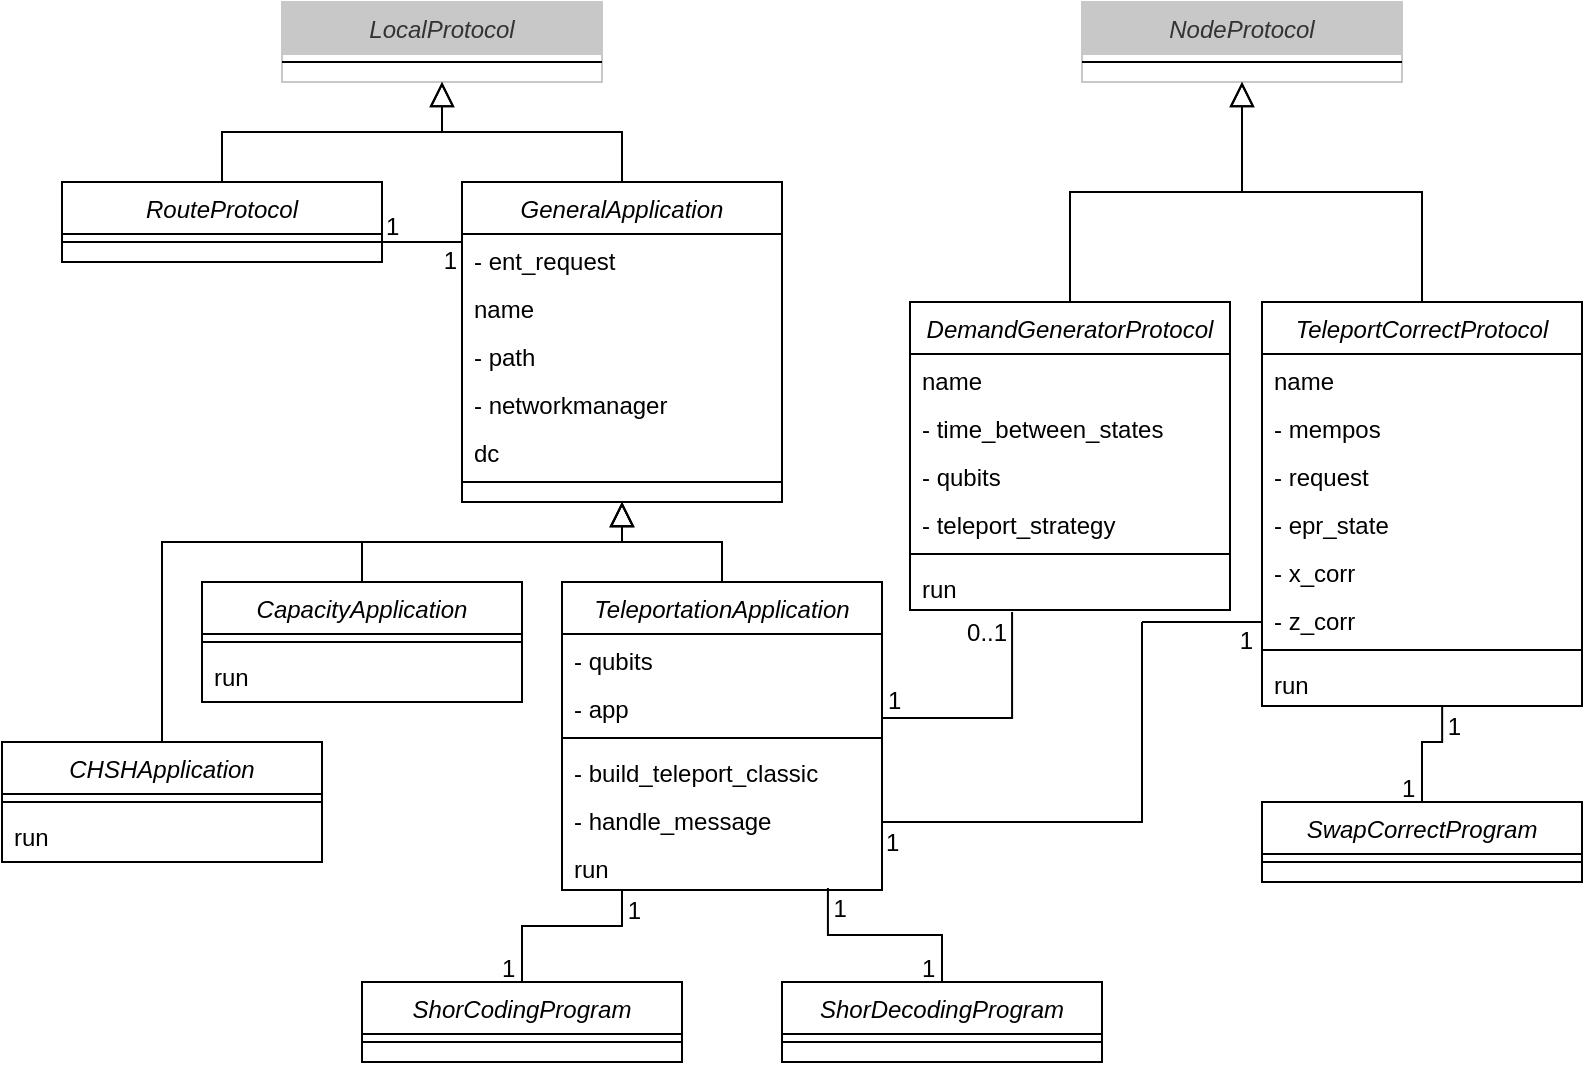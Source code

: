<mxfile version="24.4.13" type="device">
  <diagram name="Página-1" id="HbB6mnqTpif25i7O_cQj">
    <mxGraphModel dx="1781" dy="1196" grid="1" gridSize="10" guides="1" tooltips="1" connect="1" arrows="1" fold="1" page="1" pageScale="1" pageWidth="827" pageHeight="583" math="0" shadow="0">
      <root>
        <mxCell id="0" />
        <mxCell id="1" parent="0" />
        <mxCell id="J5xnonyXM6tNNpYRhEmW-1" value="LocalProtocol" style="swimlane;fontStyle=2;align=center;verticalAlign=top;childLayout=stackLayout;horizontal=1;startSize=26;horizontalStack=0;resizeParent=1;resizeLast=0;collapsible=1;marginBottom=0;rounded=0;shadow=0;strokeWidth=1;fillColor=#c8c8c8;fontColor=#333333;strokeColor=#c8c8c8;" parent="1" vertex="1">
          <mxGeometry x="100" y="-160" width="160" height="40" as="geometry">
            <mxRectangle x="230" y="140" width="160" height="26" as="alternateBounds" />
          </mxGeometry>
        </mxCell>
        <mxCell id="J5xnonyXM6tNNpYRhEmW-2" value="" style="line;html=1;strokeWidth=1;align=left;verticalAlign=middle;spacingTop=-1;spacingLeft=3;spacingRight=3;rotatable=0;labelPosition=right;points=[];portConstraint=eastwest;" parent="J5xnonyXM6tNNpYRhEmW-1" vertex="1">
          <mxGeometry y="26" width="160" height="8" as="geometry" />
        </mxCell>
        <mxCell id="J5xnonyXM6tNNpYRhEmW-3" value="GeneralApplication" style="swimlane;fontStyle=2;align=center;verticalAlign=top;childLayout=stackLayout;horizontal=1;startSize=26;horizontalStack=0;resizeParent=1;resizeLast=0;collapsible=1;marginBottom=0;rounded=0;shadow=0;strokeWidth=1;" parent="1" vertex="1">
          <mxGeometry x="190" y="-70" width="160" height="160" as="geometry">
            <mxRectangle x="230" y="140" width="160" height="26" as="alternateBounds" />
          </mxGeometry>
        </mxCell>
        <mxCell id="J5xnonyXM6tNNpYRhEmW-6" value="- ent_request" style="text;align=left;verticalAlign=top;spacingLeft=4;spacingRight=4;overflow=hidden;rotatable=0;points=[[0,0.5],[1,0.5]];portConstraint=eastwest;" parent="J5xnonyXM6tNNpYRhEmW-3" vertex="1">
          <mxGeometry y="26" width="160" height="24" as="geometry" />
        </mxCell>
        <mxCell id="J5xnonyXM6tNNpYRhEmW-7" value="name" style="text;align=left;verticalAlign=top;spacingLeft=4;spacingRight=4;overflow=hidden;rotatable=0;points=[[0,0.5],[1,0.5]];portConstraint=eastwest;" parent="J5xnonyXM6tNNpYRhEmW-3" vertex="1">
          <mxGeometry y="50" width="160" height="24" as="geometry" />
        </mxCell>
        <mxCell id="J5xnonyXM6tNNpYRhEmW-8" value="- path" style="text;align=left;verticalAlign=top;spacingLeft=4;spacingRight=4;overflow=hidden;rotatable=0;points=[[0,0.5],[1,0.5]];portConstraint=eastwest;" parent="J5xnonyXM6tNNpYRhEmW-3" vertex="1">
          <mxGeometry y="74" width="160" height="24" as="geometry" />
        </mxCell>
        <mxCell id="J5xnonyXM6tNNpYRhEmW-12" value="- networkmanager" style="text;align=left;verticalAlign=top;spacingLeft=4;spacingRight=4;overflow=hidden;rotatable=0;points=[[0,0.5],[1,0.5]];portConstraint=eastwest;" parent="J5xnonyXM6tNNpYRhEmW-3" vertex="1">
          <mxGeometry y="98" width="160" height="24" as="geometry" />
        </mxCell>
        <mxCell id="J5xnonyXM6tNNpYRhEmW-13" value="dc" style="text;align=left;verticalAlign=top;spacingLeft=4;spacingRight=4;overflow=hidden;rotatable=0;points=[[0,0.5],[1,0.5]];portConstraint=eastwest;" parent="J5xnonyXM6tNNpYRhEmW-3" vertex="1">
          <mxGeometry y="122" width="160" height="24" as="geometry" />
        </mxCell>
        <mxCell id="J5xnonyXM6tNNpYRhEmW-5" value="" style="line;html=1;strokeWidth=1;align=left;verticalAlign=middle;spacingTop=-1;spacingLeft=3;spacingRight=3;rotatable=0;labelPosition=right;points=[];portConstraint=eastwest;" parent="J5xnonyXM6tNNpYRhEmW-3" vertex="1">
          <mxGeometry y="146" width="160" height="8" as="geometry" />
        </mxCell>
        <mxCell id="J5xnonyXM6tNNpYRhEmW-9" value="" style="endArrow=block;endSize=10;endFill=0;shadow=0;strokeWidth=1;rounded=0;curved=0;edgeStyle=elbowEdgeStyle;elbow=vertical;entryX=0.5;entryY=1;entryDx=0;entryDy=0;exitX=0.5;exitY=0;exitDx=0;exitDy=0;" parent="1" source="J5xnonyXM6tNNpYRhEmW-3" target="J5xnonyXM6tNNpYRhEmW-1" edge="1">
          <mxGeometry width="160" relative="1" as="geometry">
            <mxPoint x="350" y="-70" as="sourcePoint" />
            <mxPoint x="280" y="10" as="targetPoint" />
            <Array as="points" />
          </mxGeometry>
        </mxCell>
        <mxCell id="J5xnonyXM6tNNpYRhEmW-10" value="NodeProtocol" style="swimlane;fontStyle=2;align=center;verticalAlign=top;childLayout=stackLayout;horizontal=1;startSize=26;horizontalStack=0;resizeParent=1;resizeLast=0;collapsible=1;marginBottom=0;rounded=0;shadow=0;strokeWidth=1;fillColor=#c8c8c8;fontColor=#333333;strokeColor=#c8c8c8;" parent="1" vertex="1">
          <mxGeometry x="500" y="-160" width="160" height="40" as="geometry">
            <mxRectangle x="230" y="140" width="160" height="26" as="alternateBounds" />
          </mxGeometry>
        </mxCell>
        <mxCell id="J5xnonyXM6tNNpYRhEmW-11" value="" style="line;html=1;strokeWidth=1;align=left;verticalAlign=middle;spacingTop=-1;spacingLeft=3;spacingRight=3;rotatable=0;labelPosition=right;points=[];portConstraint=eastwest;" parent="J5xnonyXM6tNNpYRhEmW-10" vertex="1">
          <mxGeometry y="26" width="160" height="8" as="geometry" />
        </mxCell>
        <mxCell id="J5xnonyXM6tNNpYRhEmW-14" value="CapacityApplication" style="swimlane;fontStyle=2;align=center;verticalAlign=top;childLayout=stackLayout;horizontal=1;startSize=26;horizontalStack=0;resizeParent=1;resizeLast=0;collapsible=1;marginBottom=0;rounded=0;shadow=0;strokeWidth=1;" parent="1" vertex="1">
          <mxGeometry x="60" y="130" width="160" height="60" as="geometry">
            <mxRectangle x="230" y="140" width="160" height="26" as="alternateBounds" />
          </mxGeometry>
        </mxCell>
        <mxCell id="J5xnonyXM6tNNpYRhEmW-16" value="" style="line;html=1;strokeWidth=1;align=left;verticalAlign=middle;spacingTop=-1;spacingLeft=3;spacingRight=3;rotatable=0;labelPosition=right;points=[];portConstraint=eastwest;" parent="J5xnonyXM6tNNpYRhEmW-14" vertex="1">
          <mxGeometry y="26" width="160" height="8" as="geometry" />
        </mxCell>
        <mxCell id="J5xnonyXM6tNNpYRhEmW-19" value="run" style="text;align=left;verticalAlign=top;spacingLeft=4;spacingRight=4;overflow=hidden;rotatable=0;points=[[0,0.5],[1,0.5]];portConstraint=eastwest;" parent="J5xnonyXM6tNNpYRhEmW-14" vertex="1">
          <mxGeometry y="34" width="160" height="24" as="geometry" />
        </mxCell>
        <mxCell id="J5xnonyXM6tNNpYRhEmW-30" value="TeleportationApplication" style="swimlane;fontStyle=2;align=center;verticalAlign=top;childLayout=stackLayout;horizontal=1;startSize=26;horizontalStack=0;resizeParent=1;resizeLast=0;collapsible=1;marginBottom=0;rounded=0;shadow=0;strokeWidth=1;" parent="1" vertex="1">
          <mxGeometry x="240" y="130" width="160" height="154" as="geometry">
            <mxRectangle x="230" y="140" width="160" height="26" as="alternateBounds" />
          </mxGeometry>
        </mxCell>
        <mxCell id="J5xnonyXM6tNNpYRhEmW-33" value="- qubits" style="text;align=left;verticalAlign=top;spacingLeft=4;spacingRight=4;overflow=hidden;rotatable=0;points=[[0,0.5],[1,0.5]];portConstraint=eastwest;" parent="J5xnonyXM6tNNpYRhEmW-30" vertex="1">
          <mxGeometry y="26" width="160" height="24" as="geometry" />
        </mxCell>
        <mxCell id="J5xnonyXM6tNNpYRhEmW-34" value="- app" style="text;align=left;verticalAlign=top;spacingLeft=4;spacingRight=4;overflow=hidden;rotatable=0;points=[[0,0.5],[1,0.5]];portConstraint=eastwest;" parent="J5xnonyXM6tNNpYRhEmW-30" vertex="1">
          <mxGeometry y="50" width="160" height="24" as="geometry" />
        </mxCell>
        <mxCell id="J5xnonyXM6tNNpYRhEmW-31" value="" style="line;html=1;strokeWidth=1;align=left;verticalAlign=middle;spacingTop=-1;spacingLeft=3;spacingRight=3;rotatable=0;labelPosition=right;points=[];portConstraint=eastwest;" parent="J5xnonyXM6tNNpYRhEmW-30" vertex="1">
          <mxGeometry y="74" width="160" height="8" as="geometry" />
        </mxCell>
        <mxCell id="J5xnonyXM6tNNpYRhEmW-32" value="- build_teleport_classic" style="text;align=left;verticalAlign=top;spacingLeft=4;spacingRight=4;overflow=hidden;rotatable=0;points=[[0,0.5],[1,0.5]];portConstraint=eastwest;" parent="J5xnonyXM6tNNpYRhEmW-30" vertex="1">
          <mxGeometry y="82" width="160" height="24" as="geometry" />
        </mxCell>
        <mxCell id="J5xnonyXM6tNNpYRhEmW-36" value="- handle_message" style="text;align=left;verticalAlign=top;spacingLeft=4;spacingRight=4;overflow=hidden;rotatable=0;points=[[0,0.5],[1,0.5]];portConstraint=eastwest;" parent="J5xnonyXM6tNNpYRhEmW-30" vertex="1">
          <mxGeometry y="106" width="160" height="24" as="geometry" />
        </mxCell>
        <mxCell id="J5xnonyXM6tNNpYRhEmW-35" value="run" style="text;align=left;verticalAlign=top;spacingLeft=4;spacingRight=4;overflow=hidden;rotatable=0;points=[[0,0.5],[1,0.5]];portConstraint=eastwest;" parent="J5xnonyXM6tNNpYRhEmW-30" vertex="1">
          <mxGeometry y="130" width="160" height="24" as="geometry" />
        </mxCell>
        <mxCell id="J5xnonyXM6tNNpYRhEmW-37" value="RouteProtocol" style="swimlane;fontStyle=2;align=center;verticalAlign=top;childLayout=stackLayout;horizontal=1;startSize=26;horizontalStack=0;resizeParent=1;resizeLast=0;collapsible=1;marginBottom=0;rounded=0;shadow=0;strokeWidth=1;" parent="1" vertex="1">
          <mxGeometry x="-10" y="-70" width="160" height="40" as="geometry">
            <mxRectangle x="230" y="140" width="160" height="26" as="alternateBounds" />
          </mxGeometry>
        </mxCell>
        <mxCell id="J5xnonyXM6tNNpYRhEmW-38" value="" style="line;html=1;strokeWidth=1;align=left;verticalAlign=middle;spacingTop=-1;spacingLeft=3;spacingRight=3;rotatable=0;labelPosition=right;points=[];portConstraint=eastwest;" parent="J5xnonyXM6tNNpYRhEmW-37" vertex="1">
          <mxGeometry y="26" width="160" height="8" as="geometry" />
        </mxCell>
        <mxCell id="J5xnonyXM6tNNpYRhEmW-40" value="" style="endArrow=block;endSize=10;endFill=0;shadow=0;strokeWidth=1;rounded=0;curved=0;edgeStyle=elbowEdgeStyle;elbow=vertical;exitX=0.5;exitY=0;exitDx=0;exitDy=0;" parent="1" source="J5xnonyXM6tNNpYRhEmW-37" edge="1">
          <mxGeometry width="160" relative="1" as="geometry">
            <mxPoint x="300" y="-60" as="sourcePoint" />
            <mxPoint x="180" y="-120" as="targetPoint" />
            <Array as="points" />
          </mxGeometry>
        </mxCell>
        <mxCell id="J5xnonyXM6tNNpYRhEmW-41" value="DemandGeneratorProtocol" style="swimlane;fontStyle=2;align=center;verticalAlign=top;childLayout=stackLayout;horizontal=1;startSize=26;horizontalStack=0;resizeParent=1;resizeLast=0;collapsible=1;marginBottom=0;rounded=0;shadow=0;strokeWidth=1;" parent="1" vertex="1">
          <mxGeometry x="414" y="-10" width="160" height="154" as="geometry">
            <mxRectangle x="230" y="140" width="160" height="26" as="alternateBounds" />
          </mxGeometry>
        </mxCell>
        <mxCell id="J5xnonyXM6tNNpYRhEmW-42" value="name" style="text;align=left;verticalAlign=top;spacingLeft=4;spacingRight=4;overflow=hidden;rotatable=0;points=[[0,0.5],[1,0.5]];portConstraint=eastwest;" parent="J5xnonyXM6tNNpYRhEmW-41" vertex="1">
          <mxGeometry y="26" width="160" height="24" as="geometry" />
        </mxCell>
        <mxCell id="J5xnonyXM6tNNpYRhEmW-43" value="- time_between_states" style="text;align=left;verticalAlign=top;spacingLeft=4;spacingRight=4;overflow=hidden;rotatable=0;points=[[0,0.5],[1,0.5]];portConstraint=eastwest;" parent="J5xnonyXM6tNNpYRhEmW-41" vertex="1">
          <mxGeometry y="50" width="160" height="24" as="geometry" />
        </mxCell>
        <mxCell id="J5xnonyXM6tNNpYRhEmW-48" value="- qubits" style="text;align=left;verticalAlign=top;spacingLeft=4;spacingRight=4;overflow=hidden;rotatable=0;points=[[0,0.5],[1,0.5]];portConstraint=eastwest;" parent="J5xnonyXM6tNNpYRhEmW-41" vertex="1">
          <mxGeometry y="74" width="160" height="24" as="geometry" />
        </mxCell>
        <mxCell id="J-S8saHEDZfQEJZiDwNq-1" value="- teleport_strategy" style="text;align=left;verticalAlign=top;spacingLeft=4;spacingRight=4;overflow=hidden;rotatable=0;points=[[0,0.5],[1,0.5]];portConstraint=eastwest;" parent="J5xnonyXM6tNNpYRhEmW-41" vertex="1">
          <mxGeometry y="98" width="160" height="24" as="geometry" />
        </mxCell>
        <mxCell id="J5xnonyXM6tNNpYRhEmW-44" value="" style="line;html=1;strokeWidth=1;align=left;verticalAlign=middle;spacingTop=-1;spacingLeft=3;spacingRight=3;rotatable=0;labelPosition=right;points=[];portConstraint=eastwest;" parent="J5xnonyXM6tNNpYRhEmW-41" vertex="1">
          <mxGeometry y="122" width="160" height="8" as="geometry" />
        </mxCell>
        <mxCell id="J5xnonyXM6tNNpYRhEmW-47" value="run" style="text;align=left;verticalAlign=top;spacingLeft=4;spacingRight=4;overflow=hidden;rotatable=0;points=[[0,0.5],[1,0.5]];portConstraint=eastwest;" parent="J5xnonyXM6tNNpYRhEmW-41" vertex="1">
          <mxGeometry y="130" width="160" height="24" as="geometry" />
        </mxCell>
        <mxCell id="J5xnonyXM6tNNpYRhEmW-49" value="TeleportCorrectProtocol" style="swimlane;fontStyle=2;align=center;verticalAlign=top;childLayout=stackLayout;horizontal=1;startSize=26;horizontalStack=0;resizeParent=1;resizeLast=0;collapsible=1;marginBottom=0;rounded=0;shadow=0;strokeWidth=1;" parent="1" vertex="1">
          <mxGeometry x="590" y="-10" width="160" height="202" as="geometry">
            <mxRectangle x="230" y="140" width="160" height="26" as="alternateBounds" />
          </mxGeometry>
        </mxCell>
        <mxCell id="J5xnonyXM6tNNpYRhEmW-50" value="name" style="text;align=left;verticalAlign=top;spacingLeft=4;spacingRight=4;overflow=hidden;rotatable=0;points=[[0,0.5],[1,0.5]];portConstraint=eastwest;" parent="J5xnonyXM6tNNpYRhEmW-49" vertex="1">
          <mxGeometry y="26" width="160" height="24" as="geometry" />
        </mxCell>
        <mxCell id="J5xnonyXM6tNNpYRhEmW-51" value="- mempos" style="text;align=left;verticalAlign=top;spacingLeft=4;spacingRight=4;overflow=hidden;rotatable=0;points=[[0,0.5],[1,0.5]];portConstraint=eastwest;" parent="J5xnonyXM6tNNpYRhEmW-49" vertex="1">
          <mxGeometry y="50" width="160" height="24" as="geometry" />
        </mxCell>
        <mxCell id="J5xnonyXM6tNNpYRhEmW-52" value="- request" style="text;align=left;verticalAlign=top;spacingLeft=4;spacingRight=4;overflow=hidden;rotatable=0;points=[[0,0.5],[1,0.5]];portConstraint=eastwest;" parent="J5xnonyXM6tNNpYRhEmW-49" vertex="1">
          <mxGeometry y="74" width="160" height="24" as="geometry" />
        </mxCell>
        <mxCell id="J5xnonyXM6tNNpYRhEmW-55" value="- epr_state" style="text;align=left;verticalAlign=top;spacingLeft=4;spacingRight=4;overflow=hidden;rotatable=0;points=[[0,0.5],[1,0.5]];portConstraint=eastwest;" parent="J5xnonyXM6tNNpYRhEmW-49" vertex="1">
          <mxGeometry y="98" width="160" height="24" as="geometry" />
        </mxCell>
        <mxCell id="J5xnonyXM6tNNpYRhEmW-56" value="- x_corr" style="text;align=left;verticalAlign=top;spacingLeft=4;spacingRight=4;overflow=hidden;rotatable=0;points=[[0,0.5],[1,0.5]];portConstraint=eastwest;" parent="J5xnonyXM6tNNpYRhEmW-49" vertex="1">
          <mxGeometry y="122" width="160" height="24" as="geometry" />
        </mxCell>
        <mxCell id="J5xnonyXM6tNNpYRhEmW-57" value="- z_corr" style="text;align=left;verticalAlign=top;spacingLeft=4;spacingRight=4;overflow=hidden;rotatable=0;points=[[0,0.5],[1,0.5]];portConstraint=eastwest;" parent="J5xnonyXM6tNNpYRhEmW-49" vertex="1">
          <mxGeometry y="146" width="160" height="24" as="geometry" />
        </mxCell>
        <mxCell id="J5xnonyXM6tNNpYRhEmW-53" value="" style="line;html=1;strokeWidth=1;align=left;verticalAlign=middle;spacingTop=-1;spacingLeft=3;spacingRight=3;rotatable=0;labelPosition=right;points=[];portConstraint=eastwest;" parent="J5xnonyXM6tNNpYRhEmW-49" vertex="1">
          <mxGeometry y="170" width="160" height="8" as="geometry" />
        </mxCell>
        <mxCell id="J5xnonyXM6tNNpYRhEmW-54" value="run" style="text;align=left;verticalAlign=top;spacingLeft=4;spacingRight=4;overflow=hidden;rotatable=0;points=[[0,0.5],[1,0.5]];portConstraint=eastwest;" parent="J5xnonyXM6tNNpYRhEmW-49" vertex="1">
          <mxGeometry y="178" width="160" height="24" as="geometry" />
        </mxCell>
        <mxCell id="J5xnonyXM6tNNpYRhEmW-59" value="SwapCorrectProgram" style="swimlane;fontStyle=2;align=center;verticalAlign=top;childLayout=stackLayout;horizontal=1;startSize=26;horizontalStack=0;resizeParent=1;resizeLast=0;collapsible=1;marginBottom=0;rounded=0;shadow=0;strokeWidth=1;" parent="1" vertex="1">
          <mxGeometry x="590" y="240" width="160" height="40" as="geometry">
            <mxRectangle x="230" y="140" width="160" height="26" as="alternateBounds" />
          </mxGeometry>
        </mxCell>
        <mxCell id="J5xnonyXM6tNNpYRhEmW-60" value="" style="line;html=1;strokeWidth=1;align=left;verticalAlign=middle;spacingTop=-1;spacingLeft=3;spacingRight=3;rotatable=0;labelPosition=right;points=[];portConstraint=eastwest;" parent="J5xnonyXM6tNNpYRhEmW-59" vertex="1">
          <mxGeometry y="26" width="160" height="8" as="geometry" />
        </mxCell>
        <mxCell id="J5xnonyXM6tNNpYRhEmW-62" value="" style="endArrow=block;endSize=10;endFill=0;shadow=0;strokeWidth=1;rounded=0;curved=0;edgeStyle=elbowEdgeStyle;elbow=vertical;exitX=0.5;exitY=0;exitDx=0;exitDy=0;entryX=0.5;entryY=1;entryDx=0;entryDy=0;" parent="1" source="J5xnonyXM6tNNpYRhEmW-14" target="J5xnonyXM6tNNpYRhEmW-3" edge="1">
          <mxGeometry width="160" relative="1" as="geometry">
            <mxPoint x="100" y="-60" as="sourcePoint" />
            <mxPoint x="190" y="-110" as="targetPoint" />
            <Array as="points" />
          </mxGeometry>
        </mxCell>
        <mxCell id="J5xnonyXM6tNNpYRhEmW-63" value="" style="endArrow=block;endSize=10;endFill=0;shadow=0;strokeWidth=1;rounded=0;curved=0;edgeStyle=elbowEdgeStyle;elbow=vertical;exitX=0.5;exitY=0;exitDx=0;exitDy=0;" parent="1" source="J5xnonyXM6tNNpYRhEmW-30" edge="1">
          <mxGeometry width="160" relative="1" as="geometry">
            <mxPoint x="150" y="140" as="sourcePoint" />
            <mxPoint x="270" y="90" as="targetPoint" />
            <Array as="points" />
          </mxGeometry>
        </mxCell>
        <mxCell id="J5xnonyXM6tNNpYRhEmW-64" value="" style="endArrow=block;endSize=10;endFill=0;shadow=0;strokeWidth=1;rounded=0;curved=0;edgeStyle=elbowEdgeStyle;elbow=vertical;entryX=0.5;entryY=1;entryDx=0;entryDy=0;exitX=0.5;exitY=0;exitDx=0;exitDy=0;" parent="1" source="J5xnonyXM6tNNpYRhEmW-41" target="J5xnonyXM6tNNpYRhEmW-10" edge="1">
          <mxGeometry width="160" relative="1" as="geometry">
            <mxPoint x="280" y="-60" as="sourcePoint" />
            <mxPoint x="190" y="-110" as="targetPoint" />
            <Array as="points" />
          </mxGeometry>
        </mxCell>
        <mxCell id="J5xnonyXM6tNNpYRhEmW-65" value="" style="endArrow=block;endSize=10;endFill=0;shadow=0;strokeWidth=1;rounded=0;curved=0;edgeStyle=elbowEdgeStyle;elbow=vertical;entryX=0.5;entryY=1;entryDx=0;entryDy=0;exitX=0.5;exitY=0;exitDx=0;exitDy=0;" parent="1" source="J5xnonyXM6tNNpYRhEmW-49" target="J5xnonyXM6tNNpYRhEmW-10" edge="1">
          <mxGeometry width="160" relative="1" as="geometry">
            <mxPoint x="640" y="-45" as="sourcePoint" />
            <mxPoint x="530" y="-110" as="targetPoint" />
            <Array as="points" />
          </mxGeometry>
        </mxCell>
        <mxCell id="SsP1PJrtxPvDjDF-yOpc-1" value="" style="endArrow=none;shadow=0;strokeWidth=1;rounded=0;curved=0;endFill=0;edgeStyle=elbowEdgeStyle;elbow=vertical;exitX=1;exitY=0.25;exitDx=0;exitDy=0;entryX=0;entryY=0.5;entryDx=0;entryDy=0;" parent="1" source="J5xnonyXM6tNNpYRhEmW-37" target="J5xnonyXM6tNNpYRhEmW-7" edge="1">
          <mxGeometry x="0.5" y="41" relative="1" as="geometry">
            <mxPoint x="90" y="190" as="sourcePoint" />
            <mxPoint x="150" y="50" as="targetPoint" />
            <mxPoint x="-40" y="32" as="offset" />
            <Array as="points">
              <mxPoint x="170" y="-40" />
            </Array>
          </mxGeometry>
        </mxCell>
        <mxCell id="SsP1PJrtxPvDjDF-yOpc-2" value="1" style="resizable=0;align=left;verticalAlign=bottom;labelBackgroundColor=none;fontSize=12;" parent="SsP1PJrtxPvDjDF-yOpc-1" connectable="0" vertex="1">
          <mxGeometry x="-1" relative="1" as="geometry">
            <mxPoint y="21" as="offset" />
          </mxGeometry>
        </mxCell>
        <mxCell id="SsP1PJrtxPvDjDF-yOpc-3" value="1" style="resizable=0;align=right;verticalAlign=bottom;labelBackgroundColor=none;fontSize=12;" parent="SsP1PJrtxPvDjDF-yOpc-1" connectable="0" vertex="1">
          <mxGeometry x="1" relative="1" as="geometry">
            <mxPoint x="-1" y="-14" as="offset" />
          </mxGeometry>
        </mxCell>
        <mxCell id="SsP1PJrtxPvDjDF-yOpc-4" value="" style="endArrow=none;shadow=0;strokeWidth=1;rounded=0;curved=0;endFill=0;edgeStyle=elbowEdgeStyle;elbow=vertical;exitX=1;exitY=0.5;exitDx=0;exitDy=0;entryX=0.319;entryY=1.042;entryDx=0;entryDy=0;entryPerimeter=0;" parent="1" source="J5xnonyXM6tNNpYRhEmW-33" target="J5xnonyXM6tNNpYRhEmW-47" edge="1">
          <mxGeometry x="0.5" y="41" relative="1" as="geometry">
            <mxPoint x="450" y="178" as="sourcePoint" />
            <mxPoint x="490" y="230" as="targetPoint" />
            <mxPoint x="-40" y="32" as="offset" />
            <Array as="points">
              <mxPoint x="470" y="198" />
            </Array>
          </mxGeometry>
        </mxCell>
        <mxCell id="SsP1PJrtxPvDjDF-yOpc-5" value="1" style="resizable=0;align=left;verticalAlign=bottom;labelBackgroundColor=none;fontSize=12;" parent="SsP1PJrtxPvDjDF-yOpc-4" connectable="0" vertex="1">
          <mxGeometry x="-1" relative="1" as="geometry">
            <mxPoint x="1" y="30" as="offset" />
          </mxGeometry>
        </mxCell>
        <mxCell id="SsP1PJrtxPvDjDF-yOpc-6" value="0..1" style="resizable=0;align=right;verticalAlign=bottom;labelBackgroundColor=none;fontSize=12;" parent="SsP1PJrtxPvDjDF-yOpc-4" connectable="0" vertex="1">
          <mxGeometry x="1" relative="1" as="geometry">
            <mxPoint x="-1" y="19" as="offset" />
          </mxGeometry>
        </mxCell>
        <mxCell id="SsP1PJrtxPvDjDF-yOpc-7" value="" style="endArrow=none;shadow=0;strokeWidth=1;rounded=0;curved=0;endFill=0;edgeStyle=elbowEdgeStyle;elbow=vertical;exitX=1;exitY=0.5;exitDx=0;exitDy=0;" parent="1" source="J5xnonyXM6tNNpYRhEmW-36" edge="1">
          <mxGeometry x="0.5" y="41" relative="1" as="geometry">
            <mxPoint x="410" y="178" as="sourcePoint" />
            <mxPoint x="530" y="150" as="targetPoint" />
            <mxPoint x="-40" y="32" as="offset" />
            <Array as="points">
              <mxPoint x="470" y="250" />
            </Array>
          </mxGeometry>
        </mxCell>
        <mxCell id="SsP1PJrtxPvDjDF-yOpc-8" value="1" style="resizable=0;align=left;verticalAlign=bottom;labelBackgroundColor=none;fontSize=12;" parent="SsP1PJrtxPvDjDF-yOpc-7" connectable="0" vertex="1">
          <mxGeometry x="-1" relative="1" as="geometry">
            <mxPoint y="21" as="offset" />
          </mxGeometry>
        </mxCell>
        <mxCell id="SsP1PJrtxPvDjDF-yOpc-9" value="1" style="resizable=0;align=right;verticalAlign=bottom;labelBackgroundColor=none;fontSize=12;" parent="SsP1PJrtxPvDjDF-yOpc-7" connectable="0" vertex="1">
          <mxGeometry x="1" relative="1" as="geometry">
            <mxPoint x="57" y="18" as="offset" />
          </mxGeometry>
        </mxCell>
        <mxCell id="SsP1PJrtxPvDjDF-yOpc-10" value="" style="endArrow=none;html=1;rounded=0;" parent="1" edge="1">
          <mxGeometry width="50" height="50" relative="1" as="geometry">
            <mxPoint x="530" y="150" as="sourcePoint" />
            <mxPoint x="590" y="150" as="targetPoint" />
          </mxGeometry>
        </mxCell>
        <mxCell id="SsP1PJrtxPvDjDF-yOpc-11" value="" style="endArrow=none;shadow=0;strokeWidth=1;rounded=0;curved=0;endFill=0;edgeStyle=elbowEdgeStyle;elbow=vertical;exitX=0.5;exitY=0;exitDx=0;exitDy=0;entryX=0.563;entryY=1;entryDx=0;entryDy=0;entryPerimeter=0;" parent="1" source="J5xnonyXM6tNNpYRhEmW-59" target="J5xnonyXM6tNNpYRhEmW-54" edge="1">
          <mxGeometry x="0.5" y="41" relative="1" as="geometry">
            <mxPoint x="410" y="178" as="sourcePoint" />
            <mxPoint x="475" y="131" as="targetPoint" />
            <mxPoint x="-40" y="32" as="offset" />
            <Array as="points">
              <mxPoint x="660" y="210" />
            </Array>
          </mxGeometry>
        </mxCell>
        <mxCell id="SsP1PJrtxPvDjDF-yOpc-12" value="1" style="resizable=0;align=left;verticalAlign=bottom;labelBackgroundColor=none;fontSize=12;" parent="SsP1PJrtxPvDjDF-yOpc-11" connectable="0" vertex="1">
          <mxGeometry x="-1" relative="1" as="geometry">
            <mxPoint x="-12" y="2" as="offset" />
          </mxGeometry>
        </mxCell>
        <mxCell id="SsP1PJrtxPvDjDF-yOpc-13" value="1" style="resizable=0;align=right;verticalAlign=bottom;labelBackgroundColor=none;fontSize=12;" parent="SsP1PJrtxPvDjDF-yOpc-11" connectable="0" vertex="1">
          <mxGeometry x="1" relative="1" as="geometry">
            <mxPoint x="11" y="19" as="offset" />
          </mxGeometry>
        </mxCell>
        <mxCell id="V4GqiwWb7EpTXWPADFyZ-1" value="CHSHApplication" style="swimlane;fontStyle=2;align=center;verticalAlign=top;childLayout=stackLayout;horizontal=1;startSize=26;horizontalStack=0;resizeParent=1;resizeLast=0;collapsible=1;marginBottom=0;rounded=0;shadow=0;strokeWidth=1;" parent="1" vertex="1">
          <mxGeometry x="-40" y="210" width="160" height="60" as="geometry">
            <mxRectangle x="230" y="140" width="160" height="26" as="alternateBounds" />
          </mxGeometry>
        </mxCell>
        <mxCell id="V4GqiwWb7EpTXWPADFyZ-2" value="" style="line;html=1;strokeWidth=1;align=left;verticalAlign=middle;spacingTop=-1;spacingLeft=3;spacingRight=3;rotatable=0;labelPosition=right;points=[];portConstraint=eastwest;" parent="V4GqiwWb7EpTXWPADFyZ-1" vertex="1">
          <mxGeometry y="26" width="160" height="8" as="geometry" />
        </mxCell>
        <mxCell id="V4GqiwWb7EpTXWPADFyZ-3" value="run" style="text;align=left;verticalAlign=top;spacingLeft=4;spacingRight=4;overflow=hidden;rotatable=0;points=[[0,0.5],[1,0.5]];portConstraint=eastwest;" parent="V4GqiwWb7EpTXWPADFyZ-1" vertex="1">
          <mxGeometry y="34" width="160" height="24" as="geometry" />
        </mxCell>
        <mxCell id="V4GqiwWb7EpTXWPADFyZ-4" value="" style="endArrow=block;endSize=10;endFill=0;shadow=0;strokeWidth=1;rounded=0;curved=0;edgeStyle=elbowEdgeStyle;elbow=vertical;exitX=0.5;exitY=0;exitDx=0;exitDy=0;entryX=0.5;entryY=1;entryDx=0;entryDy=0;" parent="1" source="V4GqiwWb7EpTXWPADFyZ-1" target="J5xnonyXM6tNNpYRhEmW-3" edge="1">
          <mxGeometry width="160" relative="1" as="geometry">
            <mxPoint x="150" y="140" as="sourcePoint" />
            <mxPoint x="280" y="100" as="targetPoint" />
            <Array as="points">
              <mxPoint x="150" y="110" />
            </Array>
          </mxGeometry>
        </mxCell>
        <mxCell id="kVvnJ-kqGEG7dnFi3YwF-1" value="ShorCodingProgram" style="swimlane;fontStyle=2;align=center;verticalAlign=top;childLayout=stackLayout;horizontal=1;startSize=26;horizontalStack=0;resizeParent=1;resizeLast=0;collapsible=1;marginBottom=0;rounded=0;shadow=0;strokeWidth=1;" vertex="1" parent="1">
          <mxGeometry x="140" y="330" width="160" height="40" as="geometry">
            <mxRectangle x="230" y="140" width="160" height="26" as="alternateBounds" />
          </mxGeometry>
        </mxCell>
        <mxCell id="kVvnJ-kqGEG7dnFi3YwF-2" value="" style="line;html=1;strokeWidth=1;align=left;verticalAlign=middle;spacingTop=-1;spacingLeft=3;spacingRight=3;rotatable=0;labelPosition=right;points=[];portConstraint=eastwest;" vertex="1" parent="kVvnJ-kqGEG7dnFi3YwF-1">
          <mxGeometry y="26" width="160" height="8" as="geometry" />
        </mxCell>
        <mxCell id="kVvnJ-kqGEG7dnFi3YwF-3" value="ShorDecodingProgram" style="swimlane;fontStyle=2;align=center;verticalAlign=top;childLayout=stackLayout;horizontal=1;startSize=26;horizontalStack=0;resizeParent=1;resizeLast=0;collapsible=1;marginBottom=0;rounded=0;shadow=0;strokeWidth=1;" vertex="1" parent="1">
          <mxGeometry x="350" y="330" width="160" height="40" as="geometry">
            <mxRectangle x="230" y="140" width="160" height="26" as="alternateBounds" />
          </mxGeometry>
        </mxCell>
        <mxCell id="kVvnJ-kqGEG7dnFi3YwF-4" value="" style="line;html=1;strokeWidth=1;align=left;verticalAlign=middle;spacingTop=-1;spacingLeft=3;spacingRight=3;rotatable=0;labelPosition=right;points=[];portConstraint=eastwest;" vertex="1" parent="kVvnJ-kqGEG7dnFi3YwF-3">
          <mxGeometry y="26" width="160" height="8" as="geometry" />
        </mxCell>
        <mxCell id="kVvnJ-kqGEG7dnFi3YwF-5" value="" style="endArrow=none;shadow=0;strokeWidth=1;rounded=0;curved=0;endFill=0;edgeStyle=elbowEdgeStyle;elbow=vertical;exitX=0.5;exitY=0;exitDx=0;exitDy=0;entryX=0.563;entryY=1;entryDx=0;entryDy=0;entryPerimeter=0;" edge="1" parent="1" source="kVvnJ-kqGEG7dnFi3YwF-1">
          <mxGeometry x="0.5" y="41" relative="1" as="geometry">
            <mxPoint x="260" y="332" as="sourcePoint" />
            <mxPoint x="270" y="284" as="targetPoint" />
            <mxPoint x="-40" y="32" as="offset" />
            <Array as="points">
              <mxPoint x="250" y="302" />
            </Array>
          </mxGeometry>
        </mxCell>
        <mxCell id="kVvnJ-kqGEG7dnFi3YwF-6" value="1" style="resizable=0;align=left;verticalAlign=bottom;labelBackgroundColor=none;fontSize=12;" connectable="0" vertex="1" parent="kVvnJ-kqGEG7dnFi3YwF-5">
          <mxGeometry x="-1" relative="1" as="geometry">
            <mxPoint x="-12" y="2" as="offset" />
          </mxGeometry>
        </mxCell>
        <mxCell id="kVvnJ-kqGEG7dnFi3YwF-7" value="1" style="resizable=0;align=right;verticalAlign=bottom;labelBackgroundColor=none;fontSize=12;" connectable="0" vertex="1" parent="kVvnJ-kqGEG7dnFi3YwF-5">
          <mxGeometry x="1" relative="1" as="geometry">
            <mxPoint x="11" y="19" as="offset" />
          </mxGeometry>
        </mxCell>
        <mxCell id="kVvnJ-kqGEG7dnFi3YwF-8" value="" style="endArrow=none;shadow=0;strokeWidth=1;rounded=0;curved=0;endFill=0;edgeStyle=elbowEdgeStyle;elbow=vertical;exitX=0.5;exitY=0;exitDx=0;exitDy=0;entryX=0.831;entryY=0.958;entryDx=0;entryDy=0;entryPerimeter=0;" edge="1" parent="1" source="kVvnJ-kqGEG7dnFi3YwF-3" target="J5xnonyXM6tNNpYRhEmW-35">
          <mxGeometry x="0.5" y="41" relative="1" as="geometry">
            <mxPoint x="430" y="318" as="sourcePoint" />
            <mxPoint x="349" y="282" as="targetPoint" />
            <mxPoint x="-40" y="32" as="offset" />
            <Array as="points" />
          </mxGeometry>
        </mxCell>
        <mxCell id="kVvnJ-kqGEG7dnFi3YwF-9" value="1" style="resizable=0;align=left;verticalAlign=bottom;labelBackgroundColor=none;fontSize=12;" connectable="0" vertex="1" parent="kVvnJ-kqGEG7dnFi3YwF-8">
          <mxGeometry x="-1" relative="1" as="geometry">
            <mxPoint x="-12" y="2" as="offset" />
          </mxGeometry>
        </mxCell>
        <mxCell id="kVvnJ-kqGEG7dnFi3YwF-10" value="1" style="resizable=0;align=right;verticalAlign=bottom;labelBackgroundColor=none;fontSize=12;" connectable="0" vertex="1" parent="kVvnJ-kqGEG7dnFi3YwF-8">
          <mxGeometry x="1" relative="1" as="geometry">
            <mxPoint x="11" y="19" as="offset" />
          </mxGeometry>
        </mxCell>
      </root>
    </mxGraphModel>
  </diagram>
</mxfile>
